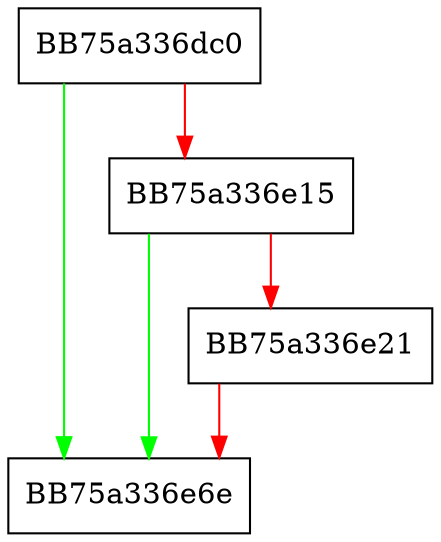 digraph NETEmu_2_IL {
  node [shape="box"];
  graph [splines=ortho];
  BB75a336dc0 -> BB75a336e6e [color="green"];
  BB75a336dc0 -> BB75a336e15 [color="red"];
  BB75a336e15 -> BB75a336e6e [color="green"];
  BB75a336e15 -> BB75a336e21 [color="red"];
  BB75a336e21 -> BB75a336e6e [color="red"];
}